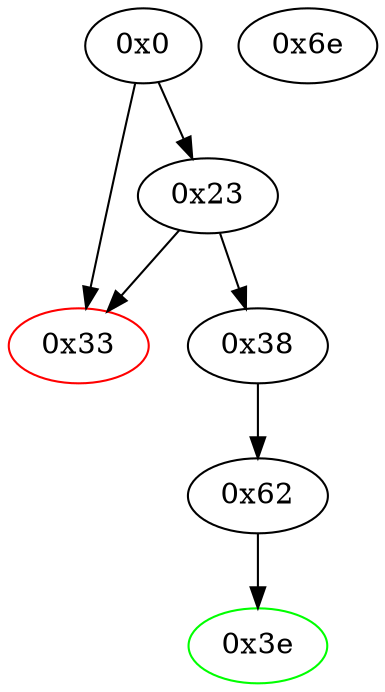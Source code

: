 strict digraph "" {
"0x38" [fillcolor=white, id="0x38", style=filled, tooltip="Block 0x38\n[0x38:0x3d]\n---\nPredecessors: [0x23]\nSuccessors: [0x62]\n---\n0x38 JUMPDEST\n0x39 PUSH1 0x3e\n0x3b PUSH1 0x62\n0x3d JUMP\n---\n0x38: JUMPDEST \n0x39: V17 = 0x3e\n0x3b: V18 = 0x62\n0x3d: JUMP 0x62\n---\nEntry stack: [V2, V12]\nStack pops: 0\nStack additions: [0x3e]\nExit stack: [V2, V12, 0x3e]\n\nDef sites:\nV2: {0x0.0x16}\nV12: {0x23.0x28}\n"];
"0x6e" [fillcolor=white, id="0x6e", style=filled, tooltip="Block 0x6e\n[0x6e:0xa2]\n---\nPredecessors: []\nSuccessors: []\n---\n0x6e INVALID\n0x6f LOG2\n0x70 PUSH6 0x627a7a723158\n0x77 SHA3\n0x78 SGT\n0x79 MISSING 0xa7\n0x7a MISSING 0xa6\n0x7b MISSING 0x22\n0x7c SDIV\n0x7d PUSH30 0xe786ff7db0113fcc1b0117da6c8eb4e3f2bb541fa994ee9c9f0c64736f6c\n0x9c PUSH4 0x43000510\n0xa1 STOP\n0xa2 ORIGIN\n---\n0x6e: INVALID \n0x6f: LOG S0 S1 S2 S3\n0x70: V28 = 0x627a7a723158\n0x77: V29 = SHA3 0x627a7a723158 S4\n0x78: V30 = SGT V29 S5\n0x79: MISSING 0xa7\n0x7a: MISSING 0xa6\n0x7b: MISSING 0x22\n0x7c: V31 = SDIV S0 S1\n0x7d: V32 = 0xe786ff7db0113fcc1b0117da6c8eb4e3f2bb541fa994ee9c9f0c64736f6c\n0x9c: V33 = 0x43000510\n0xa1: STOP \n0xa2: V34 = ORIGIN\n---\nEntry stack: []\nStack pops: 0\nStack additions: [V30, 0x43000510, 0xe786ff7db0113fcc1b0117da6c8eb4e3f2bb541fa994ee9c9f0c64736f6c, V31, V34]\nExit stack: []\n\nDef sites:\n"];
"0x0" [fillcolor=white, id="0x0", style=filled, tooltip="Block 0x0\n[0x0:0x22]\n---\nPredecessors: []\nSuccessors: [0x23, 0x33]\n---\n0x0 PUSH20 0x6190a479cfafcb1637f5485366bcbce418a68a4d\n0x15 ADDRESS\n0x16 EQ\n0x17 PUSH1 0x80\n0x19 PUSH1 0x40\n0x1b MSTORE\n0x1c PUSH1 0x4\n0x1e CALLDATASIZE\n0x1f LT\n0x20 PUSH1 0x33\n0x22 JUMPI\n---\n0x0: V0 = 0x6190a479cfafcb1637f5485366bcbce418a68a4d\n0x15: V1 = ADDRESS\n0x16: V2 = EQ V1 0x6190a479cfafcb1637f5485366bcbce418a68a4d\n0x17: V3 = 0x80\n0x19: V4 = 0x40\n0x1b: M[0x40] = 0x80\n0x1c: V5 = 0x4\n0x1e: V6 = CALLDATASIZE\n0x1f: V7 = LT V6 0x4\n0x20: V8 = 0x33\n0x22: JUMPI 0x33 V7\n---\nEntry stack: []\nStack pops: 0\nStack additions: [V2]\nExit stack: [V2]\n\nDef sites:\n"];
"0x33" [color=red, fillcolor=white, id="0x33", style=filled, tooltip="Block 0x33\n[0x33:0x37]\n---\nPredecessors: [0x0, 0x23]\nSuccessors: []\n---\n0x33 JUMPDEST\n0x34 PUSH1 0x0\n0x36 DUP1\n0x37 REVERT\n---\n0x33: JUMPDEST \n0x34: V16 = 0x0\n0x37: REVERT 0x0 0x0\n---\nEntry stack: [V2, S0]\nStack pops: 0\nStack additions: []\nExit stack: [V2, S0]\n\nDef sites:\nV2: {0x0.0x16}\nS0: {0x0.0x16, 0x23.0x28}\n"];
"0x62" [fillcolor=white, id="0x62", style=filled, tooltip="Block 0x62\n[0x62:0x6d]\n---\nPredecessors: [0x38]\nSuccessors: [0x3e]\n---\n0x62 JUMPDEST\n0x63 PUSH8 0xde0b6b3a7640000\n0x6c SWAP1\n0x6d JUMP\n---\n0x62: JUMPDEST \n0x63: V27 = 0xde0b6b3a7640000\n0x6d: JUMP 0x3e\n---\nEntry stack: [V2, V12, 0x3e]\nStack pops: 1\nStack additions: [0xde0b6b3a7640000]\nExit stack: [V2, V12, 0xde0b6b3a7640000]\n\nDef sites:\nV2: {0x0.0x16}\nV12: {0x23.0x28}\n0x3e: {0x38.0x39}\n"];
"0x23" [fillcolor=white, id="0x23", style=filled, tooltip="Block 0x23\n[0x23:0x32]\n---\nPredecessors: [0x0]\nSuccessors: [0x33, 0x38]\n---\n0x23 PUSH1 0x0\n0x25 CALLDATALOAD\n0x26 PUSH1 0xe0\n0x28 SHR\n0x29 DUP1\n0x2a PUSH4 0xf385cecb\n0x2f EQ\n0x30 PUSH1 0x38\n0x32 JUMPI\n---\n0x23: V9 = 0x0\n0x25: V10 = CALLDATALOAD 0x0\n0x26: V11 = 0xe0\n0x28: V12 = SHR 0xe0 V10\n0x2a: V13 = 0xf385cecb\n0x2f: V14 = EQ 0xf385cecb V12\n0x30: V15 = 0x38\n0x32: JUMPI 0x38 V14\n---\nEntry stack: [V2]\nStack pops: 0\nStack additions: [V12]\nExit stack: [V2, V12]\n\nDef sites:\nV2: {0x0.0x16}\n"];
"0x3e" [color=green, fillcolor=white, id="0x3e", style=filled, tooltip="Block 0x3e\n[0x3e:0x61]\n---\nPredecessors: [0x62]\nSuccessors: []\n---\n0x3e JUMPDEST\n0x3f PUSH1 0x40\n0x41 DUP1\n0x42 MLOAD\n0x43 PUSH15 0xffffffffffffffffffffffffffffff\n0x53 SWAP1\n0x54 SWAP3\n0x55 AND\n0x56 DUP3\n0x57 MSTORE\n0x58 MLOAD\n0x59 SWAP1\n0x5a DUP2\n0x5b SWAP1\n0x5c SUB\n0x5d PUSH1 0x20\n0x5f ADD\n0x60 SWAP1\n0x61 RETURN\n---\n0x3e: JUMPDEST \n0x3f: V19 = 0x40\n0x42: V20 = M[0x40]\n0x43: V21 = 0xffffffffffffffffffffffffffffff\n0x55: V22 = AND 0xde0b6b3a7640000 0xffffffffffffffffffffffffffffff\n0x57: M[V20] = 0xde0b6b3a7640000\n0x58: V23 = M[0x40]\n0x5c: V24 = SUB V20 V23\n0x5d: V25 = 0x20\n0x5f: V26 = ADD 0x20 V24\n0x61: RETURN V23 V26\n---\nEntry stack: [V2, V12, 0xde0b6b3a7640000]\nStack pops: 1\nStack additions: []\nExit stack: [V2, V12]\n\nDef sites:\nV2: {0x0.0x16}\nV12: {0x23.0x28}\n0xde0b6b3a7640000: {0x62.0x63}\n"];
"0x38" -> "0x62";
"0x0" -> "0x33";
"0x0" -> "0x23";
"0x62" -> "0x3e";
"0x23" -> "0x38";
"0x23" -> "0x33";
}
